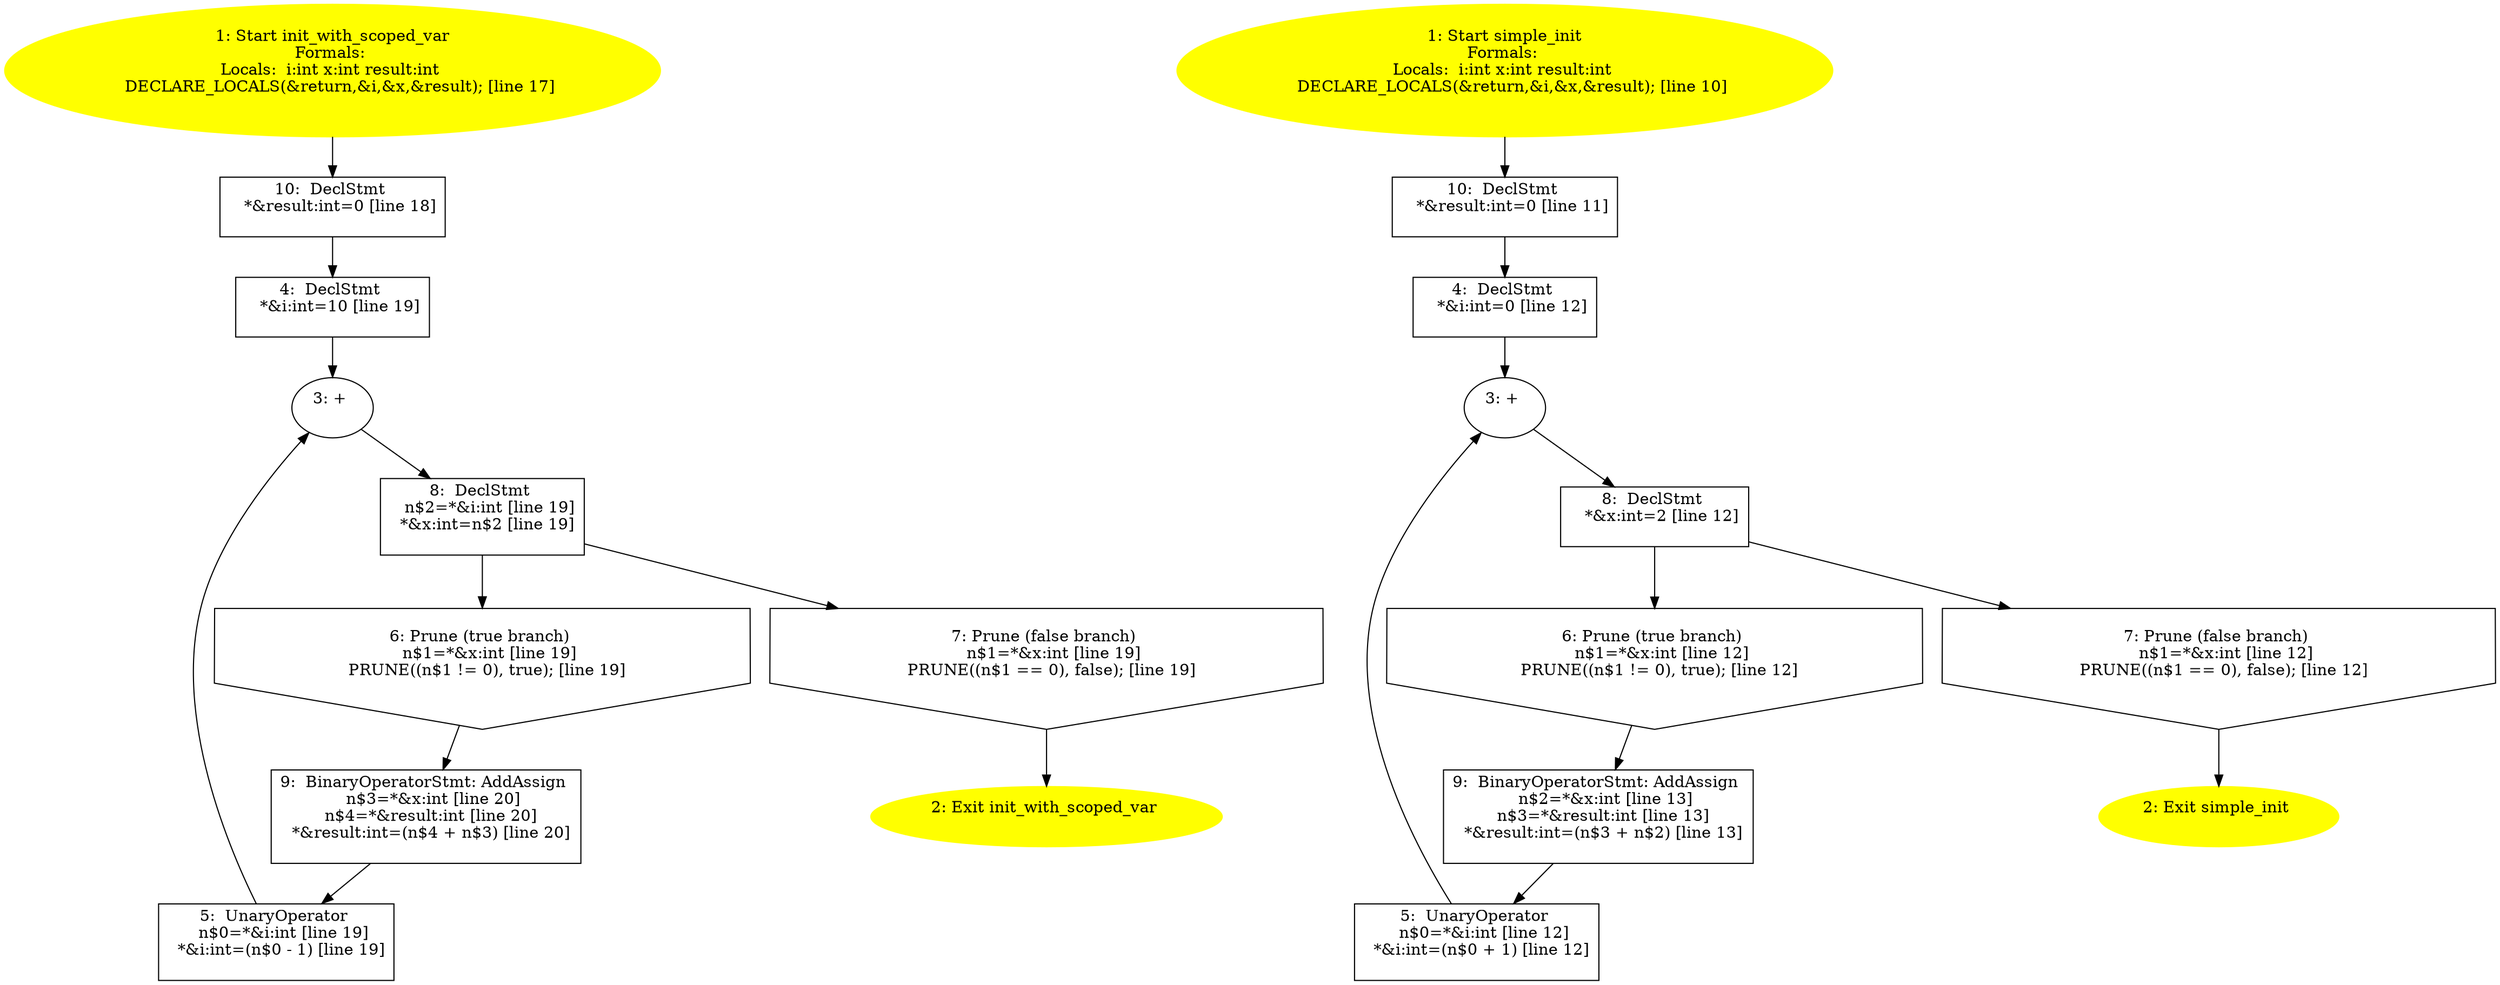 /* @generated */
digraph iCFG {
"init_with_scoped_var{d41d8cd98f00b204e9800998ecf8427e_Z20init_with_scoped_varv}.9eaa8cb1afcf26a2e0de61b85a00bb74_10" [label="10:  DeclStmt \n   *&result:int=0 [line 18]\n " shape="box"]
	

	 "init_with_scoped_var{d41d8cd98f00b204e9800998ecf8427e_Z20init_with_scoped_varv}.9eaa8cb1afcf26a2e0de61b85a00bb74_10" -> "init_with_scoped_var{d41d8cd98f00b204e9800998ecf8427e_Z20init_with_scoped_varv}.9eaa8cb1afcf26a2e0de61b85a00bb74_4" ;
"init_with_scoped_var{d41d8cd98f00b204e9800998ecf8427e_Z20init_with_scoped_varv}.9eaa8cb1afcf26a2e0de61b85a00bb74_9" [label="9:  BinaryOperatorStmt: AddAssign \n   n$3=*&x:int [line 20]\n  n$4=*&result:int [line 20]\n  *&result:int=(n$4 + n$3) [line 20]\n " shape="box"]
	

	 "init_with_scoped_var{d41d8cd98f00b204e9800998ecf8427e_Z20init_with_scoped_varv}.9eaa8cb1afcf26a2e0de61b85a00bb74_9" -> "init_with_scoped_var{d41d8cd98f00b204e9800998ecf8427e_Z20init_with_scoped_varv}.9eaa8cb1afcf26a2e0de61b85a00bb74_5" ;
"init_with_scoped_var{d41d8cd98f00b204e9800998ecf8427e_Z20init_with_scoped_varv}.9eaa8cb1afcf26a2e0de61b85a00bb74_8" [label="8:  DeclStmt \n   n$2=*&i:int [line 19]\n  *&x:int=n$2 [line 19]\n " shape="box"]
	

	 "init_with_scoped_var{d41d8cd98f00b204e9800998ecf8427e_Z20init_with_scoped_varv}.9eaa8cb1afcf26a2e0de61b85a00bb74_8" -> "init_with_scoped_var{d41d8cd98f00b204e9800998ecf8427e_Z20init_with_scoped_varv}.9eaa8cb1afcf26a2e0de61b85a00bb74_6" ;
	 "init_with_scoped_var{d41d8cd98f00b204e9800998ecf8427e_Z20init_with_scoped_varv}.9eaa8cb1afcf26a2e0de61b85a00bb74_8" -> "init_with_scoped_var{d41d8cd98f00b204e9800998ecf8427e_Z20init_with_scoped_varv}.9eaa8cb1afcf26a2e0de61b85a00bb74_7" ;
"init_with_scoped_var{d41d8cd98f00b204e9800998ecf8427e_Z20init_with_scoped_varv}.9eaa8cb1afcf26a2e0de61b85a00bb74_7" [label="7: Prune (false branch) \n   n$1=*&x:int [line 19]\n  PRUNE((n$1 == 0), false); [line 19]\n " shape="invhouse"]
	

	 "init_with_scoped_var{d41d8cd98f00b204e9800998ecf8427e_Z20init_with_scoped_varv}.9eaa8cb1afcf26a2e0de61b85a00bb74_7" -> "init_with_scoped_var{d41d8cd98f00b204e9800998ecf8427e_Z20init_with_scoped_varv}.9eaa8cb1afcf26a2e0de61b85a00bb74_2" ;
"init_with_scoped_var{d41d8cd98f00b204e9800998ecf8427e_Z20init_with_scoped_varv}.9eaa8cb1afcf26a2e0de61b85a00bb74_6" [label="6: Prune (true branch) \n   n$1=*&x:int [line 19]\n  PRUNE((n$1 != 0), true); [line 19]\n " shape="invhouse"]
	

	 "init_with_scoped_var{d41d8cd98f00b204e9800998ecf8427e_Z20init_with_scoped_varv}.9eaa8cb1afcf26a2e0de61b85a00bb74_6" -> "init_with_scoped_var{d41d8cd98f00b204e9800998ecf8427e_Z20init_with_scoped_varv}.9eaa8cb1afcf26a2e0de61b85a00bb74_9" ;
"init_with_scoped_var{d41d8cd98f00b204e9800998ecf8427e_Z20init_with_scoped_varv}.9eaa8cb1afcf26a2e0de61b85a00bb74_5" [label="5:  UnaryOperator \n   n$0=*&i:int [line 19]\n  *&i:int=(n$0 - 1) [line 19]\n " shape="box"]
	

	 "init_with_scoped_var{d41d8cd98f00b204e9800998ecf8427e_Z20init_with_scoped_varv}.9eaa8cb1afcf26a2e0de61b85a00bb74_5" -> "init_with_scoped_var{d41d8cd98f00b204e9800998ecf8427e_Z20init_with_scoped_varv}.9eaa8cb1afcf26a2e0de61b85a00bb74_3" ;
"init_with_scoped_var{d41d8cd98f00b204e9800998ecf8427e_Z20init_with_scoped_varv}.9eaa8cb1afcf26a2e0de61b85a00bb74_4" [label="4:  DeclStmt \n   *&i:int=10 [line 19]\n " shape="box"]
	

	 "init_with_scoped_var{d41d8cd98f00b204e9800998ecf8427e_Z20init_with_scoped_varv}.9eaa8cb1afcf26a2e0de61b85a00bb74_4" -> "init_with_scoped_var{d41d8cd98f00b204e9800998ecf8427e_Z20init_with_scoped_varv}.9eaa8cb1afcf26a2e0de61b85a00bb74_3" ;
"init_with_scoped_var{d41d8cd98f00b204e9800998ecf8427e_Z20init_with_scoped_varv}.9eaa8cb1afcf26a2e0de61b85a00bb74_3" [label="3: + \n  " ]
	

	 "init_with_scoped_var{d41d8cd98f00b204e9800998ecf8427e_Z20init_with_scoped_varv}.9eaa8cb1afcf26a2e0de61b85a00bb74_3" -> "init_with_scoped_var{d41d8cd98f00b204e9800998ecf8427e_Z20init_with_scoped_varv}.9eaa8cb1afcf26a2e0de61b85a00bb74_8" ;
"init_with_scoped_var{d41d8cd98f00b204e9800998ecf8427e_Z20init_with_scoped_varv}.9eaa8cb1afcf26a2e0de61b85a00bb74_2" [label="2: Exit init_with_scoped_var \n  " color=yellow style=filled]
	

"init_with_scoped_var{d41d8cd98f00b204e9800998ecf8427e_Z20init_with_scoped_varv}.9eaa8cb1afcf26a2e0de61b85a00bb74_1" [label="1: Start init_with_scoped_var\nFormals: \nLocals:  i:int x:int result:int \n   DECLARE_LOCALS(&return,&i,&x,&result); [line 17]\n " color=yellow style=filled]
	

	 "init_with_scoped_var{d41d8cd98f00b204e9800998ecf8427e_Z20init_with_scoped_varv}.9eaa8cb1afcf26a2e0de61b85a00bb74_1" -> "init_with_scoped_var{d41d8cd98f00b204e9800998ecf8427e_Z20init_with_scoped_varv}.9eaa8cb1afcf26a2e0de61b85a00bb74_10" ;
"simple_init{d41d8cd98f00b204e9800998ecf8427e_Z11simple_initv}.6a6a2496db848561b55cfa6b13f858c9_10" [label="10:  DeclStmt \n   *&result:int=0 [line 11]\n " shape="box"]
	

	 "simple_init{d41d8cd98f00b204e9800998ecf8427e_Z11simple_initv}.6a6a2496db848561b55cfa6b13f858c9_10" -> "simple_init{d41d8cd98f00b204e9800998ecf8427e_Z11simple_initv}.6a6a2496db848561b55cfa6b13f858c9_4" ;
"simple_init{d41d8cd98f00b204e9800998ecf8427e_Z11simple_initv}.6a6a2496db848561b55cfa6b13f858c9_9" [label="9:  BinaryOperatorStmt: AddAssign \n   n$2=*&x:int [line 13]\n  n$3=*&result:int [line 13]\n  *&result:int=(n$3 + n$2) [line 13]\n " shape="box"]
	

	 "simple_init{d41d8cd98f00b204e9800998ecf8427e_Z11simple_initv}.6a6a2496db848561b55cfa6b13f858c9_9" -> "simple_init{d41d8cd98f00b204e9800998ecf8427e_Z11simple_initv}.6a6a2496db848561b55cfa6b13f858c9_5" ;
"simple_init{d41d8cd98f00b204e9800998ecf8427e_Z11simple_initv}.6a6a2496db848561b55cfa6b13f858c9_8" [label="8:  DeclStmt \n   *&x:int=2 [line 12]\n " shape="box"]
	

	 "simple_init{d41d8cd98f00b204e9800998ecf8427e_Z11simple_initv}.6a6a2496db848561b55cfa6b13f858c9_8" -> "simple_init{d41d8cd98f00b204e9800998ecf8427e_Z11simple_initv}.6a6a2496db848561b55cfa6b13f858c9_6" ;
	 "simple_init{d41d8cd98f00b204e9800998ecf8427e_Z11simple_initv}.6a6a2496db848561b55cfa6b13f858c9_8" -> "simple_init{d41d8cd98f00b204e9800998ecf8427e_Z11simple_initv}.6a6a2496db848561b55cfa6b13f858c9_7" ;
"simple_init{d41d8cd98f00b204e9800998ecf8427e_Z11simple_initv}.6a6a2496db848561b55cfa6b13f858c9_7" [label="7: Prune (false branch) \n   n$1=*&x:int [line 12]\n  PRUNE((n$1 == 0), false); [line 12]\n " shape="invhouse"]
	

	 "simple_init{d41d8cd98f00b204e9800998ecf8427e_Z11simple_initv}.6a6a2496db848561b55cfa6b13f858c9_7" -> "simple_init{d41d8cd98f00b204e9800998ecf8427e_Z11simple_initv}.6a6a2496db848561b55cfa6b13f858c9_2" ;
"simple_init{d41d8cd98f00b204e9800998ecf8427e_Z11simple_initv}.6a6a2496db848561b55cfa6b13f858c9_6" [label="6: Prune (true branch) \n   n$1=*&x:int [line 12]\n  PRUNE((n$1 != 0), true); [line 12]\n " shape="invhouse"]
	

	 "simple_init{d41d8cd98f00b204e9800998ecf8427e_Z11simple_initv}.6a6a2496db848561b55cfa6b13f858c9_6" -> "simple_init{d41d8cd98f00b204e9800998ecf8427e_Z11simple_initv}.6a6a2496db848561b55cfa6b13f858c9_9" ;
"simple_init{d41d8cd98f00b204e9800998ecf8427e_Z11simple_initv}.6a6a2496db848561b55cfa6b13f858c9_5" [label="5:  UnaryOperator \n   n$0=*&i:int [line 12]\n  *&i:int=(n$0 + 1) [line 12]\n " shape="box"]
	

	 "simple_init{d41d8cd98f00b204e9800998ecf8427e_Z11simple_initv}.6a6a2496db848561b55cfa6b13f858c9_5" -> "simple_init{d41d8cd98f00b204e9800998ecf8427e_Z11simple_initv}.6a6a2496db848561b55cfa6b13f858c9_3" ;
"simple_init{d41d8cd98f00b204e9800998ecf8427e_Z11simple_initv}.6a6a2496db848561b55cfa6b13f858c9_4" [label="4:  DeclStmt \n   *&i:int=0 [line 12]\n " shape="box"]
	

	 "simple_init{d41d8cd98f00b204e9800998ecf8427e_Z11simple_initv}.6a6a2496db848561b55cfa6b13f858c9_4" -> "simple_init{d41d8cd98f00b204e9800998ecf8427e_Z11simple_initv}.6a6a2496db848561b55cfa6b13f858c9_3" ;
"simple_init{d41d8cd98f00b204e9800998ecf8427e_Z11simple_initv}.6a6a2496db848561b55cfa6b13f858c9_3" [label="3: + \n  " ]
	

	 "simple_init{d41d8cd98f00b204e9800998ecf8427e_Z11simple_initv}.6a6a2496db848561b55cfa6b13f858c9_3" -> "simple_init{d41d8cd98f00b204e9800998ecf8427e_Z11simple_initv}.6a6a2496db848561b55cfa6b13f858c9_8" ;
"simple_init{d41d8cd98f00b204e9800998ecf8427e_Z11simple_initv}.6a6a2496db848561b55cfa6b13f858c9_2" [label="2: Exit simple_init \n  " color=yellow style=filled]
	

"simple_init{d41d8cd98f00b204e9800998ecf8427e_Z11simple_initv}.6a6a2496db848561b55cfa6b13f858c9_1" [label="1: Start simple_init\nFormals: \nLocals:  i:int x:int result:int \n   DECLARE_LOCALS(&return,&i,&x,&result); [line 10]\n " color=yellow style=filled]
	

	 "simple_init{d41d8cd98f00b204e9800998ecf8427e_Z11simple_initv}.6a6a2496db848561b55cfa6b13f858c9_1" -> "simple_init{d41d8cd98f00b204e9800998ecf8427e_Z11simple_initv}.6a6a2496db848561b55cfa6b13f858c9_10" ;
}
